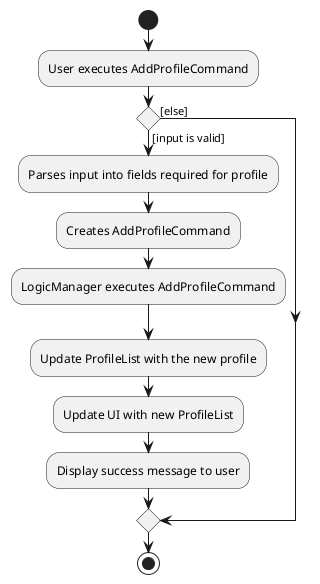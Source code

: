 @startuml
start
:User executes AddProfileCommand;

if () then ([input is valid])
    :Parses input into fields required for profile;
    :Creates AddProfileCommand;
    :LogicManager executes AddProfileCommand;
    :Update ProfileList with the new profile;
    :Update UI with new ProfileList;
    :Display success message to user;
else ([else])
endif
stop
@enduml
